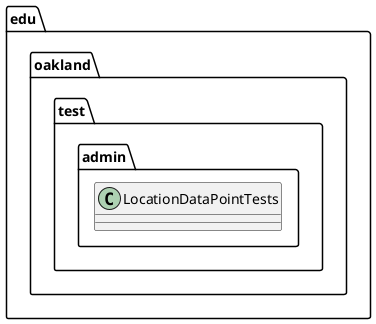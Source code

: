 @startuml LocationDataPointTests

package edu.oakland.test.admin {
    class LocationDataPointTests {
        
    }
}

@enduml